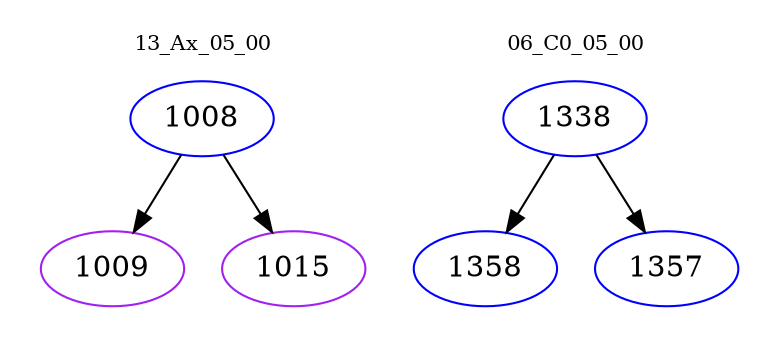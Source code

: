 digraph{
subgraph cluster_0 {
color = white
label = "13_Ax_05_00";
fontsize=10;
T0_1008 [label="1008", color="blue"]
T0_1008 -> T0_1009 [color="black"]
T0_1009 [label="1009", color="purple"]
T0_1008 -> T0_1015 [color="black"]
T0_1015 [label="1015", color="purple"]
}
subgraph cluster_1 {
color = white
label = "06_C0_05_00";
fontsize=10;
T1_1338 [label="1338", color="blue"]
T1_1338 -> T1_1358 [color="black"]
T1_1358 [label="1358", color="blue"]
T1_1338 -> T1_1357 [color="black"]
T1_1357 [label="1357", color="blue"]
}
}
